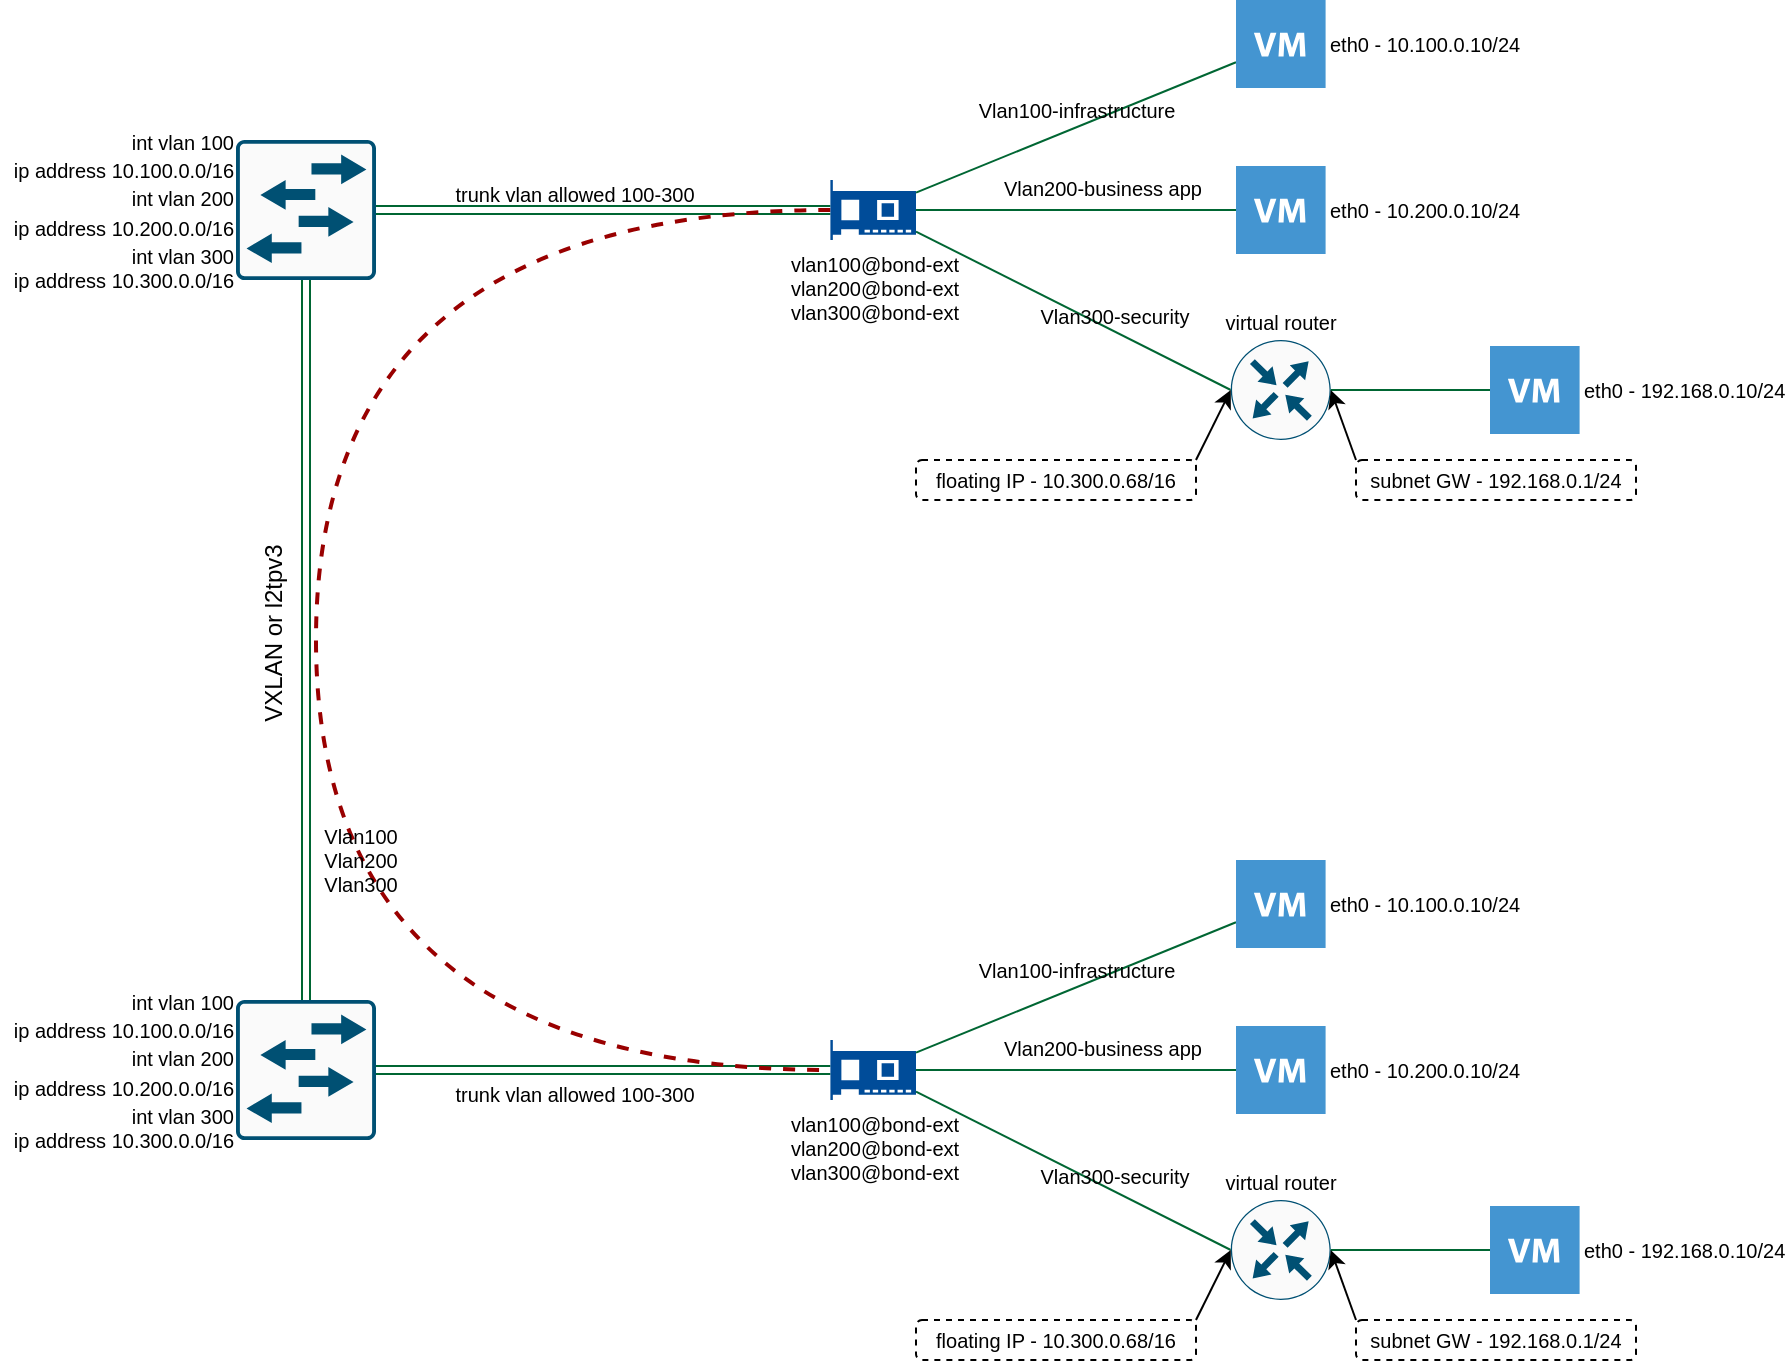 <mxfile version="12.9.7" type="device"><diagram id="HwupXeh4Duxf1D_QOvGy" name="Page-1"><mxGraphModel dx="868" dy="522" grid="1" gridSize="10" guides="1" tooltips="1" connect="1" arrows="1" fold="1" page="1" pageScale="1" pageWidth="1169" pageHeight="827" math="0" shadow="0"><root><mxCell id="0"/><mxCell id="1" parent="0"/><mxCell id="2" style="edgeStyle=orthogonalEdgeStyle;curved=1;rounded=0;orthogonalLoop=1;jettySize=auto;html=1;exitX=1;exitY=0.5;exitDx=0;exitDy=0;exitPerimeter=0;strokeColor=#006633;shape=link;" parent="1" source="4" target="6" edge="1"><mxGeometry relative="1" as="geometry"/></mxCell><mxCell id="3" value="trunk vlan allowed 100-300" style="text;html=1;align=center;verticalAlign=top;resizable=0;points=[];labelBackgroundColor=none;fontSize=10;" parent="2" vertex="1" connectable="0"><mxGeometry x="-0.135" relative="1" as="geometry"><mxPoint as="offset"/></mxGeometry></mxCell><mxCell id="4" value="&lt;font style=&quot;font-size: 10px&quot;&gt;int vlan 100&lt;br&gt;&amp;nbsp; ip address 10.100.0.0/16&lt;br&gt;int vlan 200&lt;br&gt;&amp;nbsp; ip address 10.200.0.0/16&lt;br&gt;int vlan 300&lt;br&gt;&lt;/font&gt;&lt;div style=&quot;font-size: 10px&quot;&gt;&lt;font style=&quot;font-size: 10px&quot;&gt;&amp;nbsp; ip address 10.300.0.0/16&lt;/font&gt;&lt;/div&gt;" style="points=[[0.015,0.015,0],[0.985,0.015,0],[0.985,0.985,0],[0.015,0.985,0],[0.25,0,0],[0.5,0,0],[0.75,0,0],[1,0.25,0],[1,0.5,0],[1,0.75,0],[0.75,1,0],[0.5,1,0],[0.25,1,0],[0,0.75,0],[0,0.5,0],[0,0.25,0]];verticalLabelPosition=middle;html=1;verticalAlign=middle;aspect=fixed;align=right;pointerEvents=1;shape=mxgraph.cisco19.rect;prIcon=l2_switch;fillColor=#FAFAFA;strokeColor=#005073;labelPosition=left;" parent="1" vertex="1"><mxGeometry x="200" y="540" width="70" height="70" as="geometry"/></mxCell><mxCell id="5" value="Vlan100-infrastructure" style="rounded=0;orthogonalLoop=1;jettySize=auto;html=1;strokeColor=#006633;endArrow=none;endFill=0;fontSize=10;labelBackgroundColor=none;verticalAlign=bottom;" parent="1" source="6" target="7" edge="1"><mxGeometry relative="1" as="geometry"><mxPoint x="650" y="530" as="targetPoint"/></mxGeometry></mxCell><mxCell id="6" value="vlan100@bond-ext&lt;br style=&quot;font-size: 10px;&quot;&gt;vlan200@bond-ext&lt;br style=&quot;font-size: 10px;&quot;&gt;vlan300@bond-ext" style="pointerEvents=1;shadow=0;dashed=0;html=1;strokeColor=none;fillColor=#004C99;labelPosition=center;verticalLabelPosition=bottom;verticalAlign=top;align=center;outlineConnect=0;shape=mxgraph.veeam.2d.network_card;fontSize=10;" parent="1" vertex="1"><mxGeometry x="497.2" y="560" width="42.8" height="30" as="geometry"/></mxCell><mxCell id="7" value="eth0 - 10.100.0.10/24" style="shadow=0;dashed=0;html=1;strokeColor=none;fillColor=#4495D1;labelPosition=right;verticalLabelPosition=middle;verticalAlign=middle;align=left;outlineConnect=0;shape=mxgraph.veeam.2d.virtual_machine;fontSize=10;horizontal=1;" parent="1" vertex="1"><mxGeometry x="700" y="470" width="44.8" height="44" as="geometry"/></mxCell><mxCell id="8" value="eth0 - 10.200.0.10/24" style="shadow=0;dashed=0;html=1;strokeColor=none;fillColor=#4495D1;labelPosition=right;verticalLabelPosition=middle;verticalAlign=middle;align=left;outlineConnect=0;shape=mxgraph.veeam.2d.virtual_machine;fontSize=10;" parent="1" vertex="1"><mxGeometry x="700" y="553" width="44.8" height="44" as="geometry"/></mxCell><mxCell id="9" value="&lt;span style=&quot;text-align: left ; font-size: 10px&quot;&gt;eth0 - 192.168.0.10/24&lt;/span&gt;" style="shadow=0;dashed=0;html=1;strokeColor=none;fillColor=#4495D1;labelPosition=right;verticalLabelPosition=middle;verticalAlign=middle;align=left;outlineConnect=0;shape=mxgraph.veeam.2d.virtual_machine;fontSize=10;" parent="1" vertex="1"><mxGeometry x="827.0" y="643" width="44.8" height="44" as="geometry"/></mxCell><mxCell id="10" style="rounded=0;orthogonalLoop=1;jettySize=auto;html=1;strokeColor=#006633;endArrow=none;endFill=0;" parent="1" source="6" target="8" edge="1"><mxGeometry relative="1" as="geometry"><mxPoint x="660" y="540" as="targetPoint"/><mxPoint x="550" y="577.671" as="sourcePoint"/></mxGeometry></mxCell><mxCell id="11" value="Vlan200-business app" style="text;html=1;align=center;verticalAlign=bottom;resizable=0;points=[];labelBackgroundColor=none;fontSize=10;" parent="10" vertex="1" connectable="0"><mxGeometry x="0.161" y="3" relative="1" as="geometry"><mxPoint as="offset"/></mxGeometry></mxCell><mxCell id="12" style="rounded=0;orthogonalLoop=1;jettySize=auto;html=1;strokeColor=#006633;endArrow=none;endFill=0;entryX=0;entryY=0.5;entryDx=0;entryDy=0;entryPerimeter=0;" parent="1" source="6" target="14" edge="1"><mxGeometry relative="1" as="geometry"><mxPoint x="670" y="550" as="targetPoint"/><mxPoint x="560" y="587.671" as="sourcePoint"/></mxGeometry></mxCell><mxCell id="13" value="Vlan300-security" style="text;html=1;align=center;verticalAlign=bottom;resizable=0;points=[];labelBackgroundColor=none;fontSize=10;" parent="12" vertex="1" connectable="0"><mxGeometry x="0.259" y="-1" relative="1" as="geometry"><mxPoint as="offset"/></mxGeometry></mxCell><mxCell id="14" value="virtual router" style="points=[[0.5,0,0],[1,0.5,0],[0.5,1,0],[0,0.5,0],[0.145,0.145,0],[0.856,0.145,0],[0.855,0.856,0],[0.145,0.855,0]];verticalLabelPosition=top;html=1;verticalAlign=bottom;aspect=fixed;align=center;pointerEvents=1;shape=mxgraph.cisco19.rect;prIcon=router;fillColor=#FAFAFA;strokeColor=#005073;fontSize=10;labelPosition=center;" parent="1" vertex="1"><mxGeometry x="697.4" y="640" width="50" height="50" as="geometry"/></mxCell><mxCell id="15" value="" style="rounded=0;orthogonalLoop=1;jettySize=auto;html=1;strokeColor=#006633;endArrow=none;endFill=0;fontSize=10;exitX=1;exitY=0.5;exitDx=0;exitDy=0;exitPerimeter=0;" parent="1" source="14" target="9" edge="1"><mxGeometry relative="1" as="geometry"><mxPoint x="1040" y="566.344" as="targetPoint"/><mxPoint x="880" y="623.655" as="sourcePoint"/></mxGeometry></mxCell><mxCell id="16" style="edgeStyle=none;rounded=0;orthogonalLoop=1;jettySize=auto;html=1;exitX=1;exitY=0;exitDx=0;exitDy=0;entryX=0;entryY=0.5;entryDx=0;entryDy=0;entryPerimeter=0;endArrow=classic;endFill=1;strokeColor=#000000;fontSize=10;" parent="1" source="17" target="14" edge="1"><mxGeometry relative="1" as="geometry"/></mxCell><mxCell id="17" value="floating IP - 10.300.0.68/16" style="rounded=1;whiteSpace=wrap;html=1;fillColor=none;fontSize=10;align=center;dashed=1;" parent="1" vertex="1"><mxGeometry x="540" y="700" width="140" height="20" as="geometry"/></mxCell><mxCell id="18" style="edgeStyle=none;rounded=0;orthogonalLoop=1;jettySize=auto;html=1;exitX=0;exitY=0;exitDx=0;exitDy=0;entryX=1;entryY=0.5;entryDx=0;entryDy=0;entryPerimeter=0;endArrow=classic;endFill=1;strokeColor=#000000;fontSize=10;" parent="1" source="19" target="14" edge="1"><mxGeometry relative="1" as="geometry"><mxPoint x="871.8" y="780" as="targetPoint"/></mxGeometry></mxCell><mxCell id="19" value="subnet GW - 192.168.0.1/24" style="rounded=1;whiteSpace=wrap;html=1;fillColor=none;fontSize=10;align=center;dashed=1;" parent="1" vertex="1"><mxGeometry x="760" y="700" width="140" height="20" as="geometry"/></mxCell><mxCell id="20" style="edgeStyle=orthogonalEdgeStyle;curved=1;rounded=0;orthogonalLoop=1;jettySize=auto;html=1;exitX=1;exitY=0.5;exitDx=0;exitDy=0;exitPerimeter=0;strokeColor=#006633;shape=link;" parent="1" source="23" target="27" edge="1"><mxGeometry relative="1" as="geometry"/></mxCell><mxCell id="21" value="trunk vlan allowed 100-300" style="text;html=1;align=center;verticalAlign=bottom;resizable=0;points=[];labelBackgroundColor=none;fontSize=10;" parent="20" vertex="1" connectable="0"><mxGeometry x="-0.135" relative="1" as="geometry"><mxPoint as="offset"/></mxGeometry></mxCell><mxCell id="22" value="&lt;font style=&quot;font-size: 12px;&quot;&gt;VXLAN or l2tpv3&lt;/font&gt;" style="edgeStyle=none;shape=link;rounded=0;orthogonalLoop=1;jettySize=auto;html=1;exitX=0.5;exitY=1;exitDx=0;exitDy=0;exitPerimeter=0;entryX=0.5;entryY=0;entryDx=0;entryDy=0;entryPerimeter=0;endArrow=classic;endFill=1;strokeColor=#006633;fontSize=12;fontColor=#000000;endSize=6;startSize=6;labelBackgroundColor=none;horizontal=0;verticalAlign=bottom;align=center;spacingBottom=0;spacingRight=20;" parent="1" source="23" target="4" edge="1"><mxGeometry relative="1" as="geometry"/></mxCell><mxCell id="23" value="&lt;font style=&quot;font-size: 10px&quot;&gt;int vlan 100&lt;br&gt;&amp;nbsp; ip address 10.100.0.0/16&lt;br&gt;int vlan 200&lt;br&gt;&amp;nbsp; ip address 10.200.0.0/16&lt;br&gt;int vlan 300&lt;br&gt;&lt;/font&gt;&lt;div style=&quot;font-size: 10px&quot;&gt;&lt;font style=&quot;font-size: 10px&quot;&gt;&amp;nbsp; ip address 10.300.0.0/16&lt;/font&gt;&lt;/div&gt;" style="points=[[0.015,0.015,0],[0.985,0.015,0],[0.985,0.985,0],[0.015,0.985,0],[0.25,0,0],[0.5,0,0],[0.75,0,0],[1,0.25,0],[1,0.5,0],[1,0.75,0],[0.75,1,0],[0.5,1,0],[0.25,1,0],[0,0.75,0],[0,0.5,0],[0,0.25,0]];verticalLabelPosition=middle;html=1;verticalAlign=middle;aspect=fixed;align=right;pointerEvents=1;shape=mxgraph.cisco19.rect;prIcon=l2_switch;fillColor=#FAFAFA;strokeColor=#005073;labelPosition=left;" parent="1" vertex="1"><mxGeometry x="200" y="110" width="70" height="70" as="geometry"/></mxCell><mxCell id="24" value="Vlan100-infrastructure" style="rounded=0;orthogonalLoop=1;jettySize=auto;html=1;strokeColor=#006633;endArrow=none;endFill=0;fontSize=10;labelBackgroundColor=none;verticalAlign=bottom;" parent="1" source="27" target="28" edge="1"><mxGeometry relative="1" as="geometry"><mxPoint x="650" y="100" as="targetPoint"/></mxGeometry></mxCell><mxCell id="25" style="edgeStyle=orthogonalEdgeStyle;rounded=0;comic=0;orthogonalLoop=1;jettySize=auto;html=1;shadow=0;startSize=6;endArrow=none;endFill=0;endSize=6;strokeColor=#990000;fontSize=10;fontColor=#000000;dashed=1;strokeWidth=2;curved=1;" parent="1" source="27" target="6" edge="1"><mxGeometry relative="1" as="geometry"><Array as="points"><mxPoint x="240" y="145"/><mxPoint x="240" y="575"/></Array></mxGeometry></mxCell><mxCell id="26" value="Vlan100&lt;br&gt;Vlan200&lt;br&gt;Vlan300" style="text;html=1;align=center;verticalAlign=middle;resizable=0;points=[];labelBackgroundColor=none;fontSize=10;fontColor=#000000;" parent="25" vertex="1" connectable="0"><mxGeometry x="0.232" y="22" relative="1" as="geometry"><mxPoint as="offset"/></mxGeometry></mxCell><mxCell id="27" value="vlan100@bond-ext&lt;br style=&quot;font-size: 10px;&quot;&gt;vlan200@bond-ext&lt;br style=&quot;font-size: 10px;&quot;&gt;vlan300@bond-ext" style="pointerEvents=1;shadow=0;dashed=0;html=1;strokeColor=none;fillColor=#004C99;labelPosition=center;verticalLabelPosition=bottom;verticalAlign=top;align=center;outlineConnect=0;shape=mxgraph.veeam.2d.network_card;fontSize=10;" parent="1" vertex="1"><mxGeometry x="497.2" y="130" width="42.8" height="30" as="geometry"/></mxCell><mxCell id="28" value="eth0 - 10.100.0.10/24" style="shadow=0;dashed=0;html=1;strokeColor=none;fillColor=#4495D1;labelPosition=right;verticalLabelPosition=middle;verticalAlign=middle;align=left;outlineConnect=0;shape=mxgraph.veeam.2d.virtual_machine;fontSize=10;horizontal=1;" parent="1" vertex="1"><mxGeometry x="700" y="40" width="44.8" height="44" as="geometry"/></mxCell><mxCell id="29" value="eth0 - 10.200.0.10/24" style="shadow=0;dashed=0;html=1;strokeColor=none;fillColor=#4495D1;labelPosition=right;verticalLabelPosition=middle;verticalAlign=middle;align=left;outlineConnect=0;shape=mxgraph.veeam.2d.virtual_machine;fontSize=10;" parent="1" vertex="1"><mxGeometry x="700" y="123" width="44.8" height="44" as="geometry"/></mxCell><mxCell id="30" value="&lt;span style=&quot;text-align: left ; font-size: 10px&quot;&gt;eth0 - 192.168.0.10/24&lt;/span&gt;" style="shadow=0;dashed=0;html=1;strokeColor=none;fillColor=#4495D1;labelPosition=right;verticalLabelPosition=middle;verticalAlign=middle;align=left;outlineConnect=0;shape=mxgraph.veeam.2d.virtual_machine;fontSize=10;" parent="1" vertex="1"><mxGeometry x="827.0" y="213" width="44.8" height="44" as="geometry"/></mxCell><mxCell id="31" style="rounded=0;orthogonalLoop=1;jettySize=auto;html=1;strokeColor=#006633;endArrow=none;endFill=0;" parent="1" source="27" target="29" edge="1"><mxGeometry relative="1" as="geometry"><mxPoint x="660" y="110" as="targetPoint"/><mxPoint x="550" y="147.671" as="sourcePoint"/></mxGeometry></mxCell><mxCell id="32" value="Vlan200-business app" style="text;html=1;align=center;verticalAlign=bottom;resizable=0;points=[];labelBackgroundColor=none;fontSize=10;" parent="31" vertex="1" connectable="0"><mxGeometry x="0.161" y="3" relative="1" as="geometry"><mxPoint as="offset"/></mxGeometry></mxCell><mxCell id="33" style="rounded=0;orthogonalLoop=1;jettySize=auto;html=1;strokeColor=#006633;endArrow=none;endFill=0;entryX=0;entryY=0.5;entryDx=0;entryDy=0;entryPerimeter=0;" parent="1" source="27" target="35" edge="1"><mxGeometry relative="1" as="geometry"><mxPoint x="670" y="120" as="targetPoint"/><mxPoint x="560" y="157.671" as="sourcePoint"/></mxGeometry></mxCell><mxCell id="34" value="Vlan300-security" style="text;html=1;align=center;verticalAlign=bottom;resizable=0;points=[];labelBackgroundColor=none;fontSize=10;" parent="33" vertex="1" connectable="0"><mxGeometry x="0.259" y="-1" relative="1" as="geometry"><mxPoint as="offset"/></mxGeometry></mxCell><mxCell id="35" value="virtual router" style="points=[[0.5,0,0],[1,0.5,0],[0.5,1,0],[0,0.5,0],[0.145,0.145,0],[0.856,0.145,0],[0.855,0.856,0],[0.145,0.855,0]];verticalLabelPosition=top;html=1;verticalAlign=bottom;aspect=fixed;align=center;pointerEvents=1;shape=mxgraph.cisco19.rect;prIcon=router;fillColor=#FAFAFA;strokeColor=#005073;fontSize=10;labelPosition=center;" parent="1" vertex="1"><mxGeometry x="697.4" y="210" width="50" height="50" as="geometry"/></mxCell><mxCell id="36" value="" style="rounded=0;orthogonalLoop=1;jettySize=auto;html=1;strokeColor=#006633;endArrow=none;endFill=0;fontSize=10;exitX=1;exitY=0.5;exitDx=0;exitDy=0;exitPerimeter=0;" parent="1" source="35" target="30" edge="1"><mxGeometry relative="1" as="geometry"><mxPoint x="1040" y="136.344" as="targetPoint"/><mxPoint x="880" y="193.655" as="sourcePoint"/></mxGeometry></mxCell><mxCell id="37" style="edgeStyle=none;rounded=0;orthogonalLoop=1;jettySize=auto;html=1;exitX=1;exitY=0;exitDx=0;exitDy=0;entryX=0;entryY=0.5;entryDx=0;entryDy=0;entryPerimeter=0;endArrow=classic;endFill=1;strokeColor=#000000;fontSize=10;" parent="1" source="38" target="35" edge="1"><mxGeometry relative="1" as="geometry"/></mxCell><mxCell id="38" value="floating IP - 10.300.0.68/16" style="rounded=1;whiteSpace=wrap;html=1;fillColor=none;fontSize=10;align=center;dashed=1;" parent="1" vertex="1"><mxGeometry x="540" y="270" width="140" height="20" as="geometry"/></mxCell><mxCell id="39" style="edgeStyle=none;rounded=0;orthogonalLoop=1;jettySize=auto;html=1;exitX=0;exitY=0;exitDx=0;exitDy=0;entryX=1;entryY=0.5;entryDx=0;entryDy=0;entryPerimeter=0;endArrow=classic;endFill=1;strokeColor=#000000;fontSize=10;" parent="1" source="40" target="35" edge="1"><mxGeometry relative="1" as="geometry"><mxPoint x="871.8" y="350" as="targetPoint"/></mxGeometry></mxCell><mxCell id="40" value="subnet GW - 192.168.0.1/24" style="rounded=1;whiteSpace=wrap;html=1;fillColor=none;fontSize=10;align=center;dashed=1;" parent="1" vertex="1"><mxGeometry x="760" y="270" width="140" height="20" as="geometry"/></mxCell></root></mxGraphModel></diagram></mxfile>